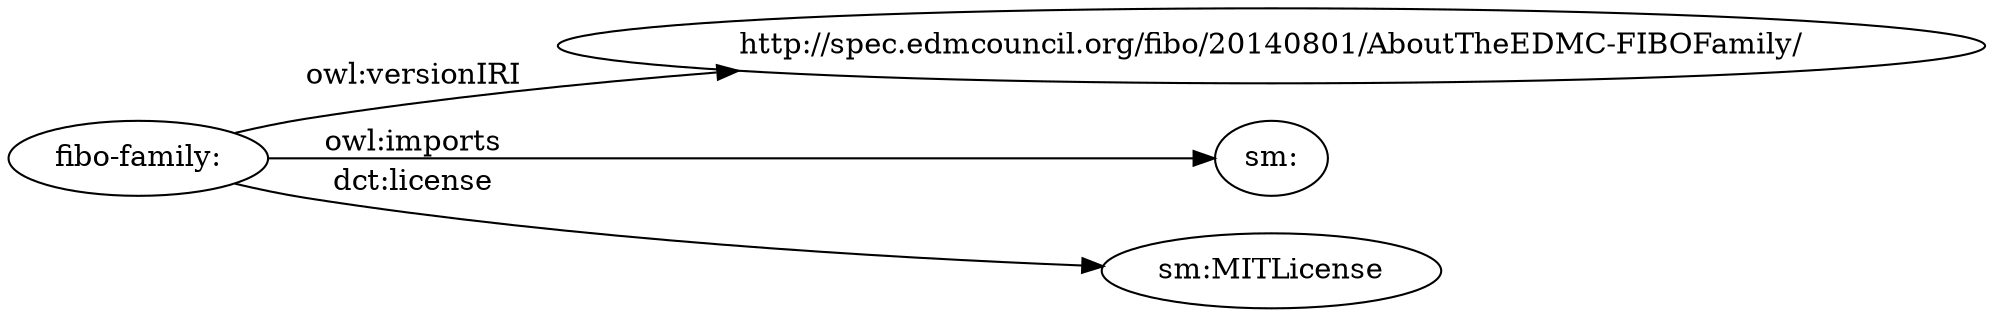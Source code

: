 digraph ar2dtool_diagram { 
rankdir=LR;
size="1501"
	"fibo-family:" -> "http://spec.edmcouncil.org/fibo/20140801/AboutTheEDMC-FIBOFamily/" [ label = "owl:versionIRI" ];
	"fibo-family:" -> "sm:" [ label = "owl:imports" ];
	"fibo-family:" -> "sm:MITLicense" [ label = "dct:license" ];

}
